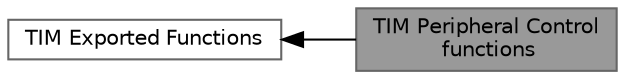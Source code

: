 digraph "TIM Peripheral Control functions"
{
 // LATEX_PDF_SIZE
  bgcolor="transparent";
  edge [fontname=Helvetica,fontsize=10,labelfontname=Helvetica,labelfontsize=10];
  node [fontname=Helvetica,fontsize=10,shape=box,height=0.2,width=0.4];
  rankdir=LR;
  Node2 [id="Node000002",label="TIM Exported Functions",height=0.2,width=0.4,color="grey40", fillcolor="white", style="filled",URL="$group___t_i_m___exported___functions.html",tooltip=" "];
  Node1 [id="Node000001",label="TIM Peripheral Control\l functions",height=0.2,width=0.4,color="gray40", fillcolor="grey60", style="filled", fontcolor="black",tooltip="Peripheral Control functions."];
  Node2->Node1 [shape=plaintext, dir="back", style="solid"];
}
